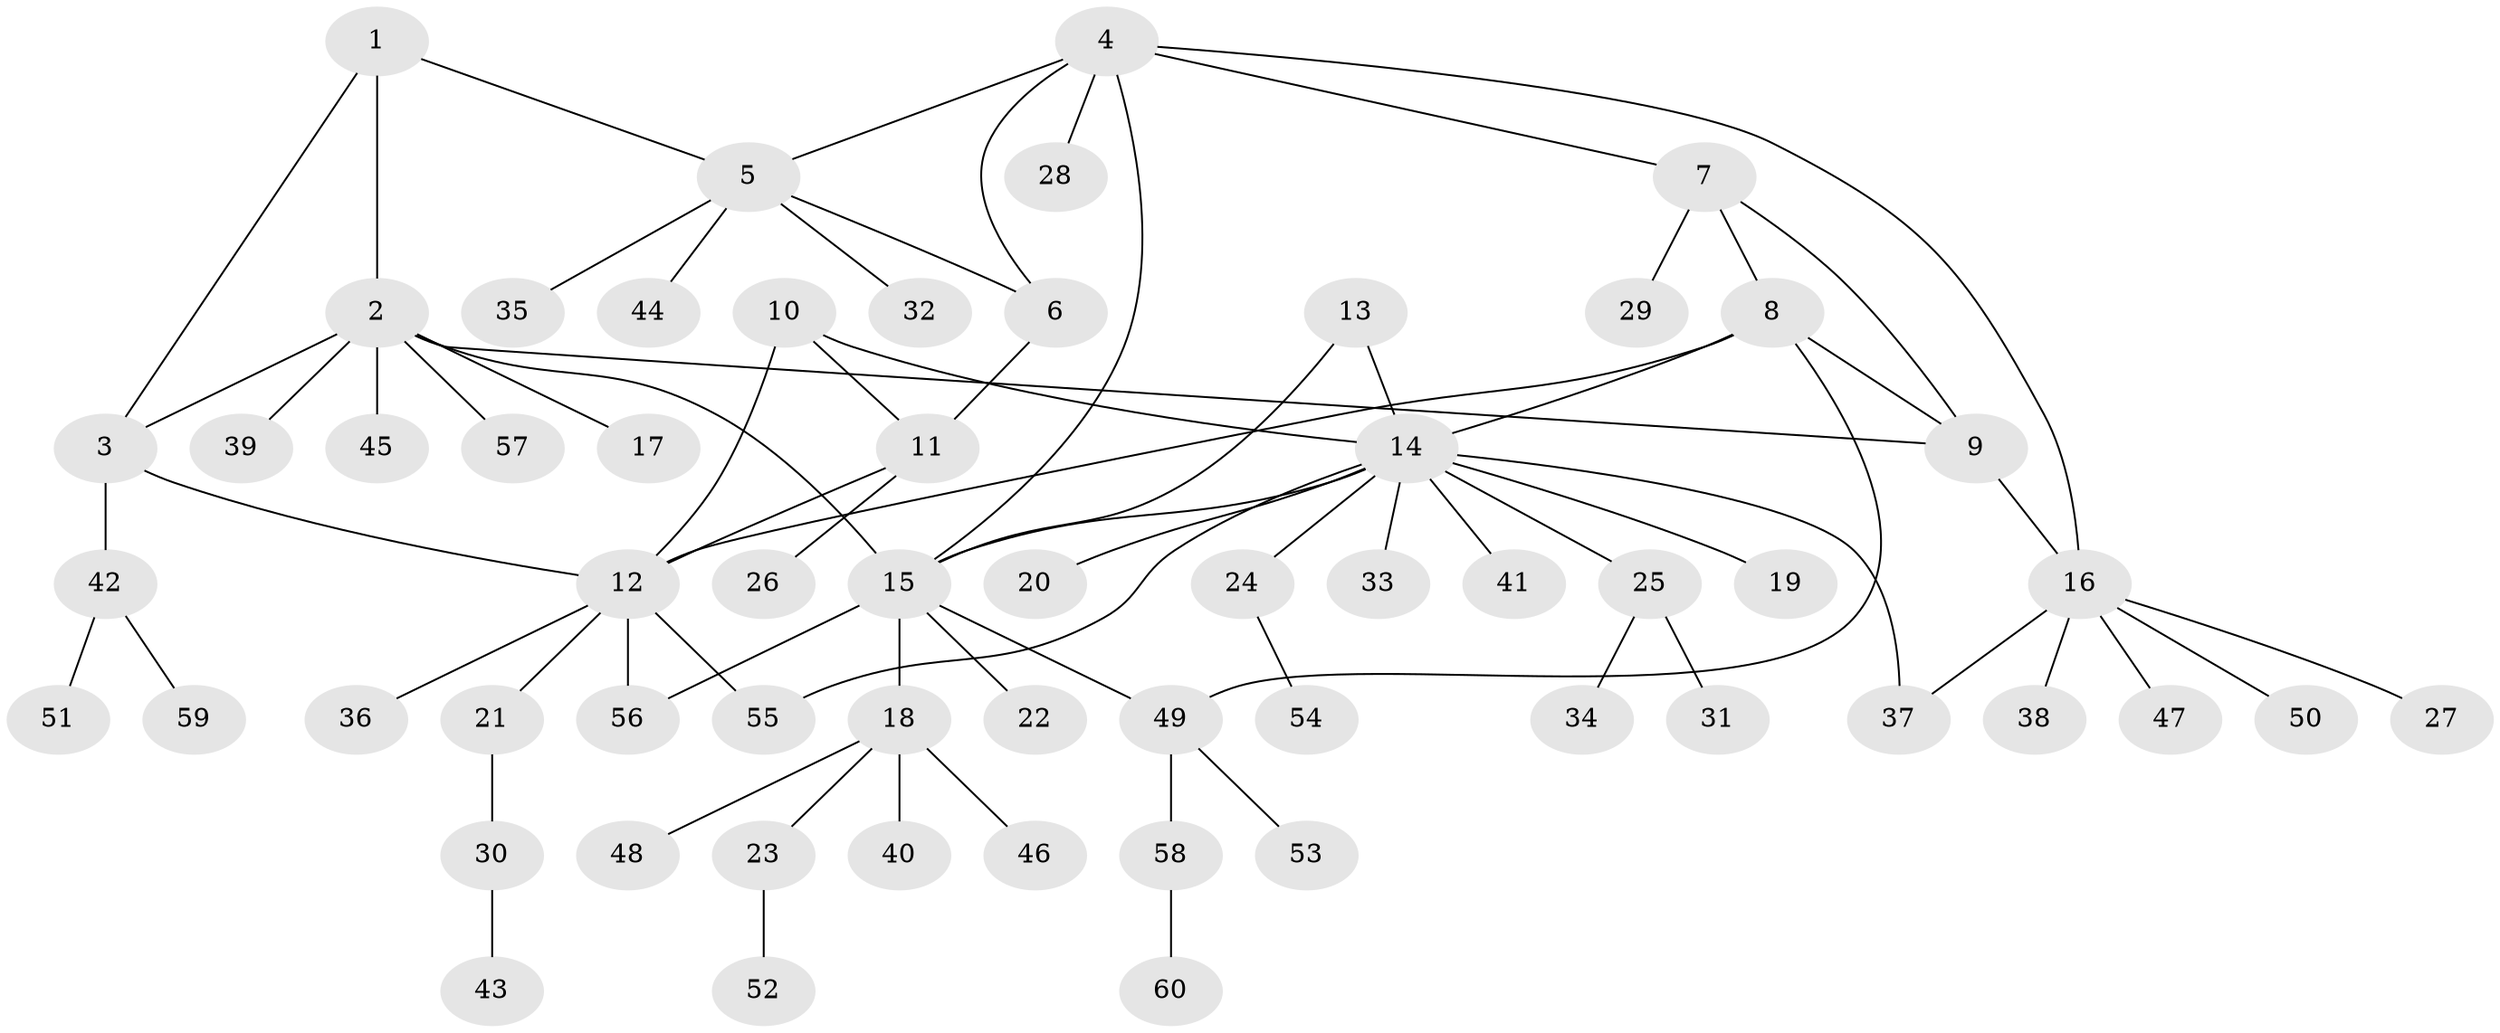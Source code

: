 // Generated by graph-tools (version 1.1) at 2025/37/03/09/25 02:37:12]
// undirected, 60 vertices, 75 edges
graph export_dot {
graph [start="1"]
  node [color=gray90,style=filled];
  1;
  2;
  3;
  4;
  5;
  6;
  7;
  8;
  9;
  10;
  11;
  12;
  13;
  14;
  15;
  16;
  17;
  18;
  19;
  20;
  21;
  22;
  23;
  24;
  25;
  26;
  27;
  28;
  29;
  30;
  31;
  32;
  33;
  34;
  35;
  36;
  37;
  38;
  39;
  40;
  41;
  42;
  43;
  44;
  45;
  46;
  47;
  48;
  49;
  50;
  51;
  52;
  53;
  54;
  55;
  56;
  57;
  58;
  59;
  60;
  1 -- 2;
  1 -- 3;
  1 -- 5;
  2 -- 3;
  2 -- 9;
  2 -- 15;
  2 -- 17;
  2 -- 39;
  2 -- 45;
  2 -- 57;
  3 -- 12;
  3 -- 42;
  4 -- 5;
  4 -- 6;
  4 -- 7;
  4 -- 15;
  4 -- 16;
  4 -- 28;
  5 -- 6;
  5 -- 32;
  5 -- 35;
  5 -- 44;
  6 -- 11;
  7 -- 8;
  7 -- 9;
  7 -- 29;
  8 -- 9;
  8 -- 12;
  8 -- 14;
  8 -- 49;
  9 -- 16;
  10 -- 11;
  10 -- 12;
  10 -- 14;
  11 -- 12;
  11 -- 26;
  12 -- 21;
  12 -- 36;
  12 -- 55;
  12 -- 56;
  13 -- 14;
  13 -- 15;
  14 -- 15;
  14 -- 19;
  14 -- 20;
  14 -- 24;
  14 -- 25;
  14 -- 33;
  14 -- 37;
  14 -- 41;
  14 -- 55;
  15 -- 18;
  15 -- 22;
  15 -- 49;
  15 -- 56;
  16 -- 27;
  16 -- 37;
  16 -- 38;
  16 -- 47;
  16 -- 50;
  18 -- 23;
  18 -- 40;
  18 -- 46;
  18 -- 48;
  21 -- 30;
  23 -- 52;
  24 -- 54;
  25 -- 31;
  25 -- 34;
  30 -- 43;
  42 -- 51;
  42 -- 59;
  49 -- 53;
  49 -- 58;
  58 -- 60;
}
